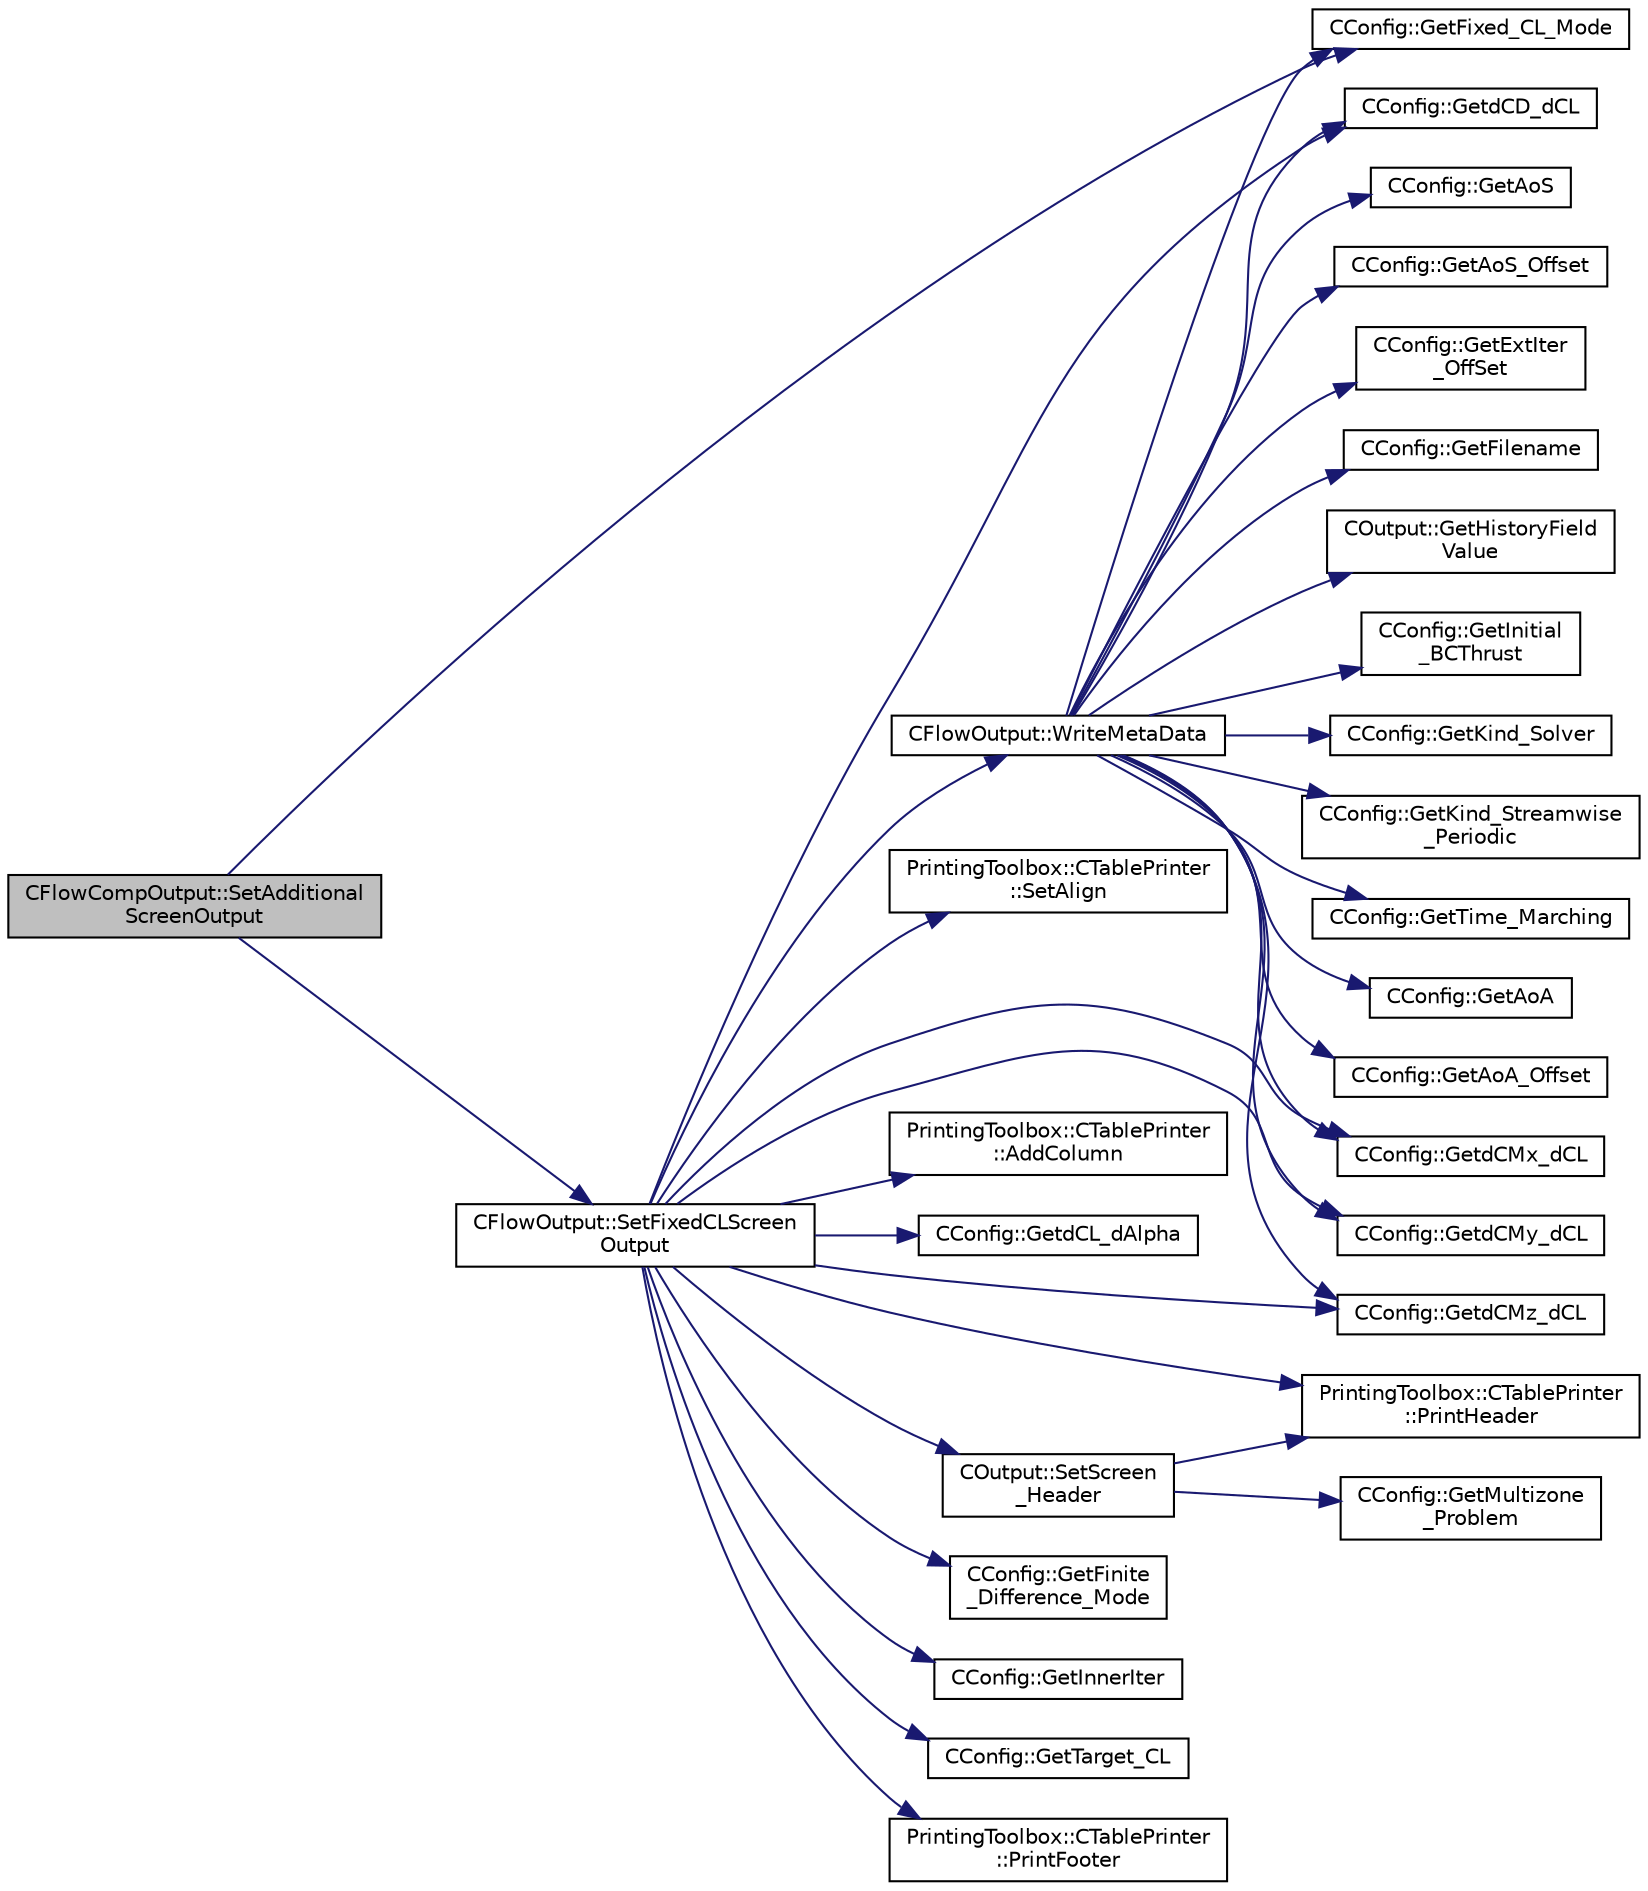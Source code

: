 digraph "CFlowCompOutput::SetAdditionalScreenOutput"
{
 // LATEX_PDF_SIZE
  edge [fontname="Helvetica",fontsize="10",labelfontname="Helvetica",labelfontsize="10"];
  node [fontname="Helvetica",fontsize="10",shape=record];
  rankdir="LR";
  Node1 [label="CFlowCompOutput::SetAdditional\lScreenOutput",height=0.2,width=0.4,color="black", fillcolor="grey75", style="filled", fontcolor="black",tooltip="Write any additional output defined for the current solver."];
  Node1 -> Node2 [color="midnightblue",fontsize="10",style="solid",fontname="Helvetica"];
  Node2 [label="CConfig::GetFixed_CL_Mode",height=0.2,width=0.4,color="black", fillcolor="white", style="filled",URL="$classCConfig.html#ae688e355a74025050498d8c03aee35b2",tooltip="Get information about whether to use fixed CL mode."];
  Node1 -> Node3 [color="midnightblue",fontsize="10",style="solid",fontname="Helvetica"];
  Node3 [label="CFlowOutput::SetFixedCLScreen\lOutput",height=0.2,width=0.4,color="black", fillcolor="white", style="filled",URL="$classCFlowOutput.html#a6202e5ad2932ba40ff66d2b51e669e49",tooltip="Write additional output for fixed CL mode."];
  Node3 -> Node4 [color="midnightblue",fontsize="10",style="solid",fontname="Helvetica"];
  Node4 [label="PrintingToolbox::CTablePrinter\l::AddColumn",height=0.2,width=0.4,color="black", fillcolor="white", style="filled",URL="$classPrintingToolbox_1_1CTablePrinter.html#af3ddbf0da1a37cc37be7caac031dd4c4",tooltip="Add a column to the table by specifiying the header name and the width."];
  Node3 -> Node5 [color="midnightblue",fontsize="10",style="solid",fontname="Helvetica"];
  Node5 [label="CConfig::GetdCD_dCL",height=0.2,width=0.4,color="black", fillcolor="white", style="filled",URL="$classCConfig.html#a37e977df54c5914bd175af1f90e6c6bc",tooltip="Value of the weight of the CD, CL, CM optimization."];
  Node3 -> Node6 [color="midnightblue",fontsize="10",style="solid",fontname="Helvetica"];
  Node6 [label="CConfig::GetdCL_dAlpha",height=0.2,width=0.4,color="black", fillcolor="white", style="filled",URL="$classCConfig.html#a9c2647c821e1b4c62af4676aab80fdcb",tooltip="Get the value for the lift curve slope for fixed CL mode."];
  Node3 -> Node7 [color="midnightblue",fontsize="10",style="solid",fontname="Helvetica"];
  Node7 [label="CConfig::GetdCMx_dCL",height=0.2,width=0.4,color="black", fillcolor="white", style="filled",URL="$classCConfig.html#a169c941d6a2a4d5d83b468745a63314e",tooltip="Value of the weight of the CD, CL, CM optimization."];
  Node3 -> Node8 [color="midnightblue",fontsize="10",style="solid",fontname="Helvetica"];
  Node8 [label="CConfig::GetdCMy_dCL",height=0.2,width=0.4,color="black", fillcolor="white", style="filled",URL="$classCConfig.html#af7b2a1f4879fb4ebe121b32c9f7031c8",tooltip="Value of the weight of the CD, CL, CM optimization."];
  Node3 -> Node9 [color="midnightblue",fontsize="10",style="solid",fontname="Helvetica"];
  Node9 [label="CConfig::GetdCMz_dCL",height=0.2,width=0.4,color="black", fillcolor="white", style="filled",URL="$classCConfig.html#a938257413551afbcfcded497e4bfb387",tooltip="Value of the weight of the CD, CL, CM optimization."];
  Node3 -> Node10 [color="midnightblue",fontsize="10",style="solid",fontname="Helvetica"];
  Node10 [label="CConfig::GetFinite\l_Difference_Mode",height=0.2,width=0.4,color="black", fillcolor="white", style="filled",URL="$classCConfig.html#a086267437e0e28761b3a3a6886091e01",tooltip="Get whether at the end of finite differencing (Fixed CL mode)"];
  Node3 -> Node11 [color="midnightblue",fontsize="10",style="solid",fontname="Helvetica"];
  Node11 [label="CConfig::GetInnerIter",height=0.2,width=0.4,color="black", fillcolor="white", style="filled",URL="$classCConfig.html#a079a90396222697f01e0c365285c915d",tooltip="Get the current FSI iteration number."];
  Node3 -> Node12 [color="midnightblue",fontsize="10",style="solid",fontname="Helvetica"];
  Node12 [label="CConfig::GetTarget_CL",height=0.2,width=0.4,color="black", fillcolor="white", style="filled",URL="$classCConfig.html#a4ae2bdaddb0e224332a236368de2d998",tooltip="Get the value specified for the target CL."];
  Node3 -> Node13 [color="midnightblue",fontsize="10",style="solid",fontname="Helvetica"];
  Node13 [label="PrintingToolbox::CTablePrinter\l::PrintFooter",height=0.2,width=0.4,color="black", fillcolor="white", style="filled",URL="$classPrintingToolbox_1_1CTablePrinter.html#ac1bc6229daf9b3181de565905281ee2a",tooltip="Print the footer."];
  Node3 -> Node14 [color="midnightblue",fontsize="10",style="solid",fontname="Helvetica"];
  Node14 [label="PrintingToolbox::CTablePrinter\l::PrintHeader",height=0.2,width=0.4,color="black", fillcolor="white", style="filled",URL="$classPrintingToolbox_1_1CTablePrinter.html#a475fafce69bdc78e973a2546e6e6be76",tooltip="Print the header."];
  Node3 -> Node15 [color="midnightblue",fontsize="10",style="solid",fontname="Helvetica"];
  Node15 [label="PrintingToolbox::CTablePrinter\l::SetAlign",height=0.2,width=0.4,color="black", fillcolor="white", style="filled",URL="$classPrintingToolbox_1_1CTablePrinter.html#ad3691499a7bfa024bf97a7fc00ef33c7",tooltip="Set the alignment of the table entries (CENTER only works for the header at the moment)."];
  Node3 -> Node16 [color="midnightblue",fontsize="10",style="solid",fontname="Helvetica"];
  Node16 [label="COutput::SetScreen\l_Header",height=0.2,width=0.4,color="black", fillcolor="white", style="filled",URL="$classCOutput.html#a79fe81a3449dc546547632acbc657098",tooltip="Write the screen header."];
  Node16 -> Node17 [color="midnightblue",fontsize="10",style="solid",fontname="Helvetica"];
  Node17 [label="CConfig::GetMultizone\l_Problem",height=0.2,width=0.4,color="black", fillcolor="white", style="filled",URL="$classCConfig.html#abafdda03255a7f71a9701ded02f6d231",tooltip="Get whether the simulation we are running is a multizone simulation."];
  Node16 -> Node14 [color="midnightblue",fontsize="10",style="solid",fontname="Helvetica"];
  Node3 -> Node18 [color="midnightblue",fontsize="10",style="solid",fontname="Helvetica"];
  Node18 [label="CFlowOutput::WriteMetaData",height=0.2,width=0.4,color="black", fillcolor="white", style="filled",URL="$classCFlowOutput.html#a24f4c787a51ac3ed909d70bb9a782ba1",tooltip="Write information to meta data file."];
  Node18 -> Node19 [color="midnightblue",fontsize="10",style="solid",fontname="Helvetica"];
  Node19 [label="CConfig::GetAoA",height=0.2,width=0.4,color="black", fillcolor="white", style="filled",URL="$classCConfig.html#aa824c1a1b3c7cd05b7be414a76e0b250",tooltip="Get the angle of attack of the body. This is the angle between a reference line on a lifting body (of..."];
  Node18 -> Node20 [color="midnightblue",fontsize="10",style="solid",fontname="Helvetica"];
  Node20 [label="CConfig::GetAoA_Offset",height=0.2,width=0.4,color="black", fillcolor="white", style="filled",URL="$classCConfig.html#ade91ebed52d5830ea252ddd217d3b57e",tooltip="Get the off set angle of attack of the body. The solution and the geometry file are able to modifity ..."];
  Node18 -> Node21 [color="midnightblue",fontsize="10",style="solid",fontname="Helvetica"];
  Node21 [label="CConfig::GetAoS",height=0.2,width=0.4,color="black", fillcolor="white", style="filled",URL="$classCConfig.html#a25bfd5255f84135494ca2c368a848f98",tooltip="Get the angle of sideslip of the body. It relates to the rotation of the aircraft centerline from the..."];
  Node18 -> Node22 [color="midnightblue",fontsize="10",style="solid",fontname="Helvetica"];
  Node22 [label="CConfig::GetAoS_Offset",height=0.2,width=0.4,color="black", fillcolor="white", style="filled",URL="$classCConfig.html#a60c7b53d5292a73c5e0923fa3402da7e",tooltip="Get the off set sideslip angle of the body. The solution and the geometry file are able to modifity t..."];
  Node18 -> Node5 [color="midnightblue",fontsize="10",style="solid",fontname="Helvetica"];
  Node18 -> Node7 [color="midnightblue",fontsize="10",style="solid",fontname="Helvetica"];
  Node18 -> Node8 [color="midnightblue",fontsize="10",style="solid",fontname="Helvetica"];
  Node18 -> Node9 [color="midnightblue",fontsize="10",style="solid",fontname="Helvetica"];
  Node18 -> Node23 [color="midnightblue",fontsize="10",style="solid",fontname="Helvetica"];
  Node23 [label="CConfig::GetExtIter\l_OffSet",height=0.2,width=0.4,color="black", fillcolor="white", style="filled",URL="$classCConfig.html#a3224f63da192c807ddd3cb75eeabbdd6",tooltip="Get the current internal iteration number."];
  Node18 -> Node24 [color="midnightblue",fontsize="10",style="solid",fontname="Helvetica"];
  Node24 [label="CConfig::GetFilename",height=0.2,width=0.4,color="black", fillcolor="white", style="filled",URL="$classCConfig.html#ae22223881ffa54013ab33e39aa7fec67",tooltip="Add any numbers necessary to the filename (iteration number, zone ID ...)"];
  Node18 -> Node2 [color="midnightblue",fontsize="10",style="solid",fontname="Helvetica"];
  Node18 -> Node25 [color="midnightblue",fontsize="10",style="solid",fontname="Helvetica"];
  Node25 [label="COutput::GetHistoryField\lValue",height=0.2,width=0.4,color="black", fillcolor="white", style="filled",URL="$classCOutput.html#a249a132836f70f168631f14b09a8802b",tooltip="Get the value of particular history output field."];
  Node18 -> Node26 [color="midnightblue",fontsize="10",style="solid",fontname="Helvetica"];
  Node26 [label="CConfig::GetInitial\l_BCThrust",height=0.2,width=0.4,color="black", fillcolor="white", style="filled",URL="$classCConfig.html#a2d0eb35ecb4cc532a478a55113b7c300",tooltip="Get the value of the non-dimensionalized actuator disk turbulence intensity."];
  Node18 -> Node27 [color="midnightblue",fontsize="10",style="solid",fontname="Helvetica"];
  Node27 [label="CConfig::GetKind_Solver",height=0.2,width=0.4,color="black", fillcolor="white", style="filled",URL="$classCConfig.html#a77312cf52a5ba2cc1239b7cee6fce7a7",tooltip="Governing equations of the flow (it can be different from the run time equation)."];
  Node18 -> Node28 [color="midnightblue",fontsize="10",style="solid",fontname="Helvetica"];
  Node28 [label="CConfig::GetKind_Streamwise\l_Periodic",height=0.2,width=0.4,color="black", fillcolor="white", style="filled",URL="$classCConfig.html#aae21b37c088347be2a7e02fc0ad4e4c4",tooltip="Get information about the streamwise periodicity (None, Pressure_Drop, Massflow)."];
  Node18 -> Node29 [color="midnightblue",fontsize="10",style="solid",fontname="Helvetica"];
  Node29 [label="CConfig::GetTime_Marching",height=0.2,width=0.4,color="black", fillcolor="white", style="filled",URL="$classCConfig.html#ac47e04d76ce865893a94dcedd3c9b6a5",tooltip="Provides information about the time integration, and change the write in the output files information..."];
}
